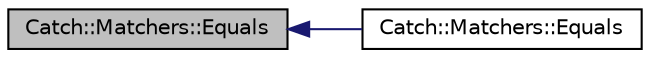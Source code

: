 digraph "Catch::Matchers::Equals"
{
  edge [fontname="Helvetica",fontsize="10",labelfontname="Helvetica",labelfontsize="10"];
  node [fontname="Helvetica",fontsize="10",shape=record];
  rankdir="LR";
  Node1 [label="Catch::Matchers::Equals",height=0.2,width=0.4,color="black", fillcolor="grey75", style="filled" fontcolor="black"];
  Node1 -> Node2 [dir="back",color="midnightblue",fontsize="10",style="solid",fontname="Helvetica"];
  Node2 [label="Catch::Matchers::Equals",height=0.2,width=0.4,color="black", fillcolor="white", style="filled",URL="$namespace_catch_1_1_matchers.html#acfe75df863ee6f2672c88c7d2e662b2e"];
}
